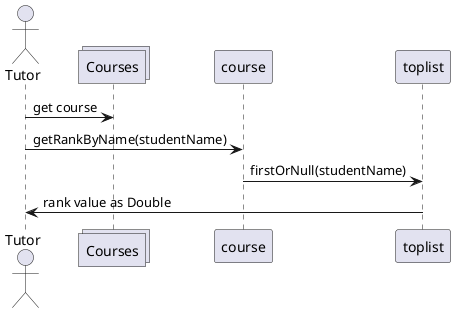 @startuml

actor Tutor
collections Courses

Tutor -> Courses : get course
Tutor -> course : getRankByName(studentName)
    course -> toplist : firstOrNull(studentName)
toplist -> Tutor: rank value as Double

@enduml

@startuml

actor Student

Student ->toplistRepo: get Rank by name
Student ->toplistRepo: get(student's rank)
toplistRepo ->Rank: get particular rank as double
Rank ->Student: return a double between 0 and 1


@enduml